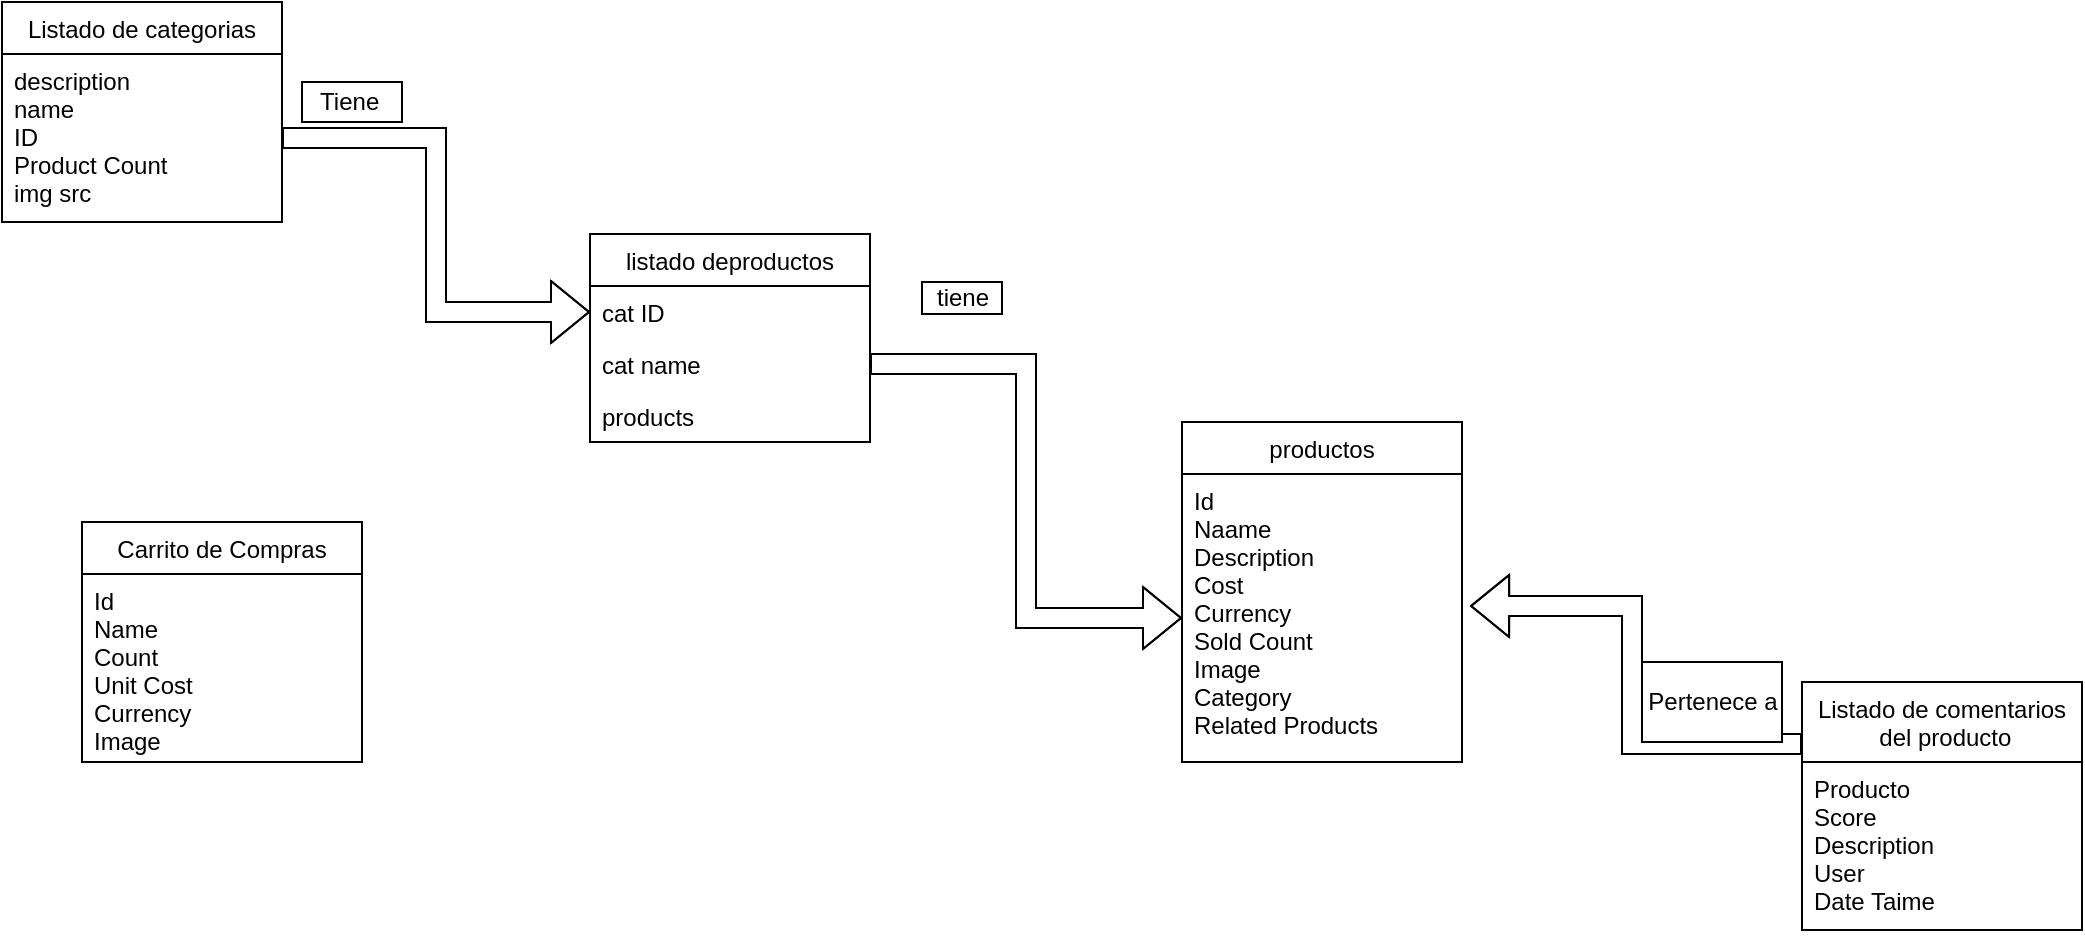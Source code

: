 <mxfile version="20.2.3" type="github">
  <diagram id="1KIuMfpzPwdHYrXs6pTj" name="Página-1">
    <mxGraphModel dx="868" dy="482" grid="1" gridSize="10" guides="1" tooltips="1" connect="1" arrows="1" fold="1" page="1" pageScale="1" pageWidth="827" pageHeight="1169" math="0" shadow="0">
      <root>
        <mxCell id="0" />
        <mxCell id="1" parent="0" />
        <mxCell id="cDu8sWclWB3xDDu5FwKi-1" value="Listado de categorias" style="swimlane;fontStyle=0;childLayout=stackLayout;horizontal=1;startSize=26;fillColor=none;horizontalStack=0;resizeParent=1;resizeParentMax=0;resizeLast=0;collapsible=1;marginBottom=0;" vertex="1" parent="1">
          <mxGeometry x="50" y="30" width="140" height="110" as="geometry" />
        </mxCell>
        <mxCell id="cDu8sWclWB3xDDu5FwKi-4" value="description&#xa;name&#xa;ID&#xa;Product Count&#xa;img src" style="text;strokeColor=none;fillColor=none;align=left;verticalAlign=top;spacingLeft=4;spacingRight=4;overflow=hidden;rotatable=0;points=[[0,0.5],[1,0.5]];portConstraint=eastwest;" vertex="1" parent="cDu8sWclWB3xDDu5FwKi-1">
          <mxGeometry y="26" width="140" height="84" as="geometry" />
        </mxCell>
        <mxCell id="cDu8sWclWB3xDDu5FwKi-5" value="listado deproductos" style="swimlane;fontStyle=0;childLayout=stackLayout;horizontal=1;startSize=26;fillColor=none;horizontalStack=0;resizeParent=1;resizeParentMax=0;resizeLast=0;collapsible=1;marginBottom=0;" vertex="1" parent="1">
          <mxGeometry x="344" y="146" width="140" height="104" as="geometry" />
        </mxCell>
        <mxCell id="cDu8sWclWB3xDDu5FwKi-6" value="cat ID" style="text;strokeColor=none;fillColor=none;align=left;verticalAlign=top;spacingLeft=4;spacingRight=4;overflow=hidden;rotatable=0;points=[[0,0.5],[1,0.5]];portConstraint=eastwest;" vertex="1" parent="cDu8sWclWB3xDDu5FwKi-5">
          <mxGeometry y="26" width="140" height="26" as="geometry" />
        </mxCell>
        <mxCell id="cDu8sWclWB3xDDu5FwKi-7" value="cat name" style="text;strokeColor=none;fillColor=none;align=left;verticalAlign=top;spacingLeft=4;spacingRight=4;overflow=hidden;rotatable=0;points=[[0,0.5],[1,0.5]];portConstraint=eastwest;" vertex="1" parent="cDu8sWclWB3xDDu5FwKi-5">
          <mxGeometry y="52" width="140" height="26" as="geometry" />
        </mxCell>
        <mxCell id="cDu8sWclWB3xDDu5FwKi-8" value="products" style="text;strokeColor=none;fillColor=none;align=left;verticalAlign=top;spacingLeft=4;spacingRight=4;overflow=hidden;rotatable=0;points=[[0,0.5],[1,0.5]];portConstraint=eastwest;" vertex="1" parent="cDu8sWclWB3xDDu5FwKi-5">
          <mxGeometry y="78" width="140" height="26" as="geometry" />
        </mxCell>
        <mxCell id="cDu8sWclWB3xDDu5FwKi-9" value="productos" style="swimlane;fontStyle=0;childLayout=stackLayout;horizontal=1;startSize=26;fillColor=none;horizontalStack=0;resizeParent=1;resizeParentMax=0;resizeLast=0;collapsible=1;marginBottom=0;" vertex="1" parent="1">
          <mxGeometry x="640" y="240" width="140" height="170" as="geometry" />
        </mxCell>
        <mxCell id="cDu8sWclWB3xDDu5FwKi-10" value="Id&#xa;Naame &#xa;Description&#xa;Cost&#xa;Currency&#xa;Sold Count&#xa;Image&#xa;Category&#xa;Related Products" style="text;strokeColor=none;fillColor=none;align=left;verticalAlign=top;spacingLeft=4;spacingRight=4;overflow=hidden;rotatable=0;points=[[0,0.5],[1,0.5]];portConstraint=eastwest;" vertex="1" parent="cDu8sWclWB3xDDu5FwKi-9">
          <mxGeometry y="26" width="140" height="144" as="geometry" />
        </mxCell>
        <mxCell id="cDu8sWclWB3xDDu5FwKi-33" style="edgeStyle=orthogonalEdgeStyle;shape=flexArrow;rounded=0;orthogonalLoop=1;jettySize=auto;html=1;exitX=0;exitY=0.25;exitDx=0;exitDy=0;entryX=1.029;entryY=0.458;entryDx=0;entryDy=0;entryPerimeter=0;" edge="1" parent="1" source="cDu8sWclWB3xDDu5FwKi-15" target="cDu8sWclWB3xDDu5FwKi-10">
          <mxGeometry relative="1" as="geometry" />
        </mxCell>
        <mxCell id="cDu8sWclWB3xDDu5FwKi-15" value="Listado de comentarios&#xa; del producto" style="swimlane;fontStyle=0;childLayout=stackLayout;horizontal=1;startSize=40;fillColor=none;horizontalStack=0;resizeParent=1;resizeParentMax=0;resizeLast=0;collapsible=1;marginBottom=0;" vertex="1" parent="1">
          <mxGeometry x="950" y="370" width="140" height="124" as="geometry" />
        </mxCell>
        <mxCell id="cDu8sWclWB3xDDu5FwKi-16" value="Producto&#xa;Score&#xa;Description&#xa;User &#xa;Date Taime" style="text;strokeColor=none;fillColor=none;align=left;verticalAlign=top;spacingLeft=4;spacingRight=4;overflow=hidden;rotatable=0;points=[[0,0.5],[1,0.5]];portConstraint=eastwest;" vertex="1" parent="cDu8sWclWB3xDDu5FwKi-15">
          <mxGeometry y="40" width="140" height="84" as="geometry" />
        </mxCell>
        <mxCell id="cDu8sWclWB3xDDu5FwKi-19" value="Carrito de Compras" style="swimlane;fontStyle=0;childLayout=stackLayout;horizontal=1;startSize=26;fillColor=none;horizontalStack=0;resizeParent=1;resizeParentMax=0;resizeLast=0;collapsible=1;marginBottom=0;" vertex="1" parent="1">
          <mxGeometry x="90" y="290" width="140" height="120" as="geometry" />
        </mxCell>
        <mxCell id="cDu8sWclWB3xDDu5FwKi-20" value="Id&#xa;Name&#xa;Count&#xa;Unit Cost&#xa;Currency&#xa;Image" style="text;strokeColor=none;fillColor=none;align=left;verticalAlign=top;spacingLeft=4;spacingRight=4;overflow=hidden;rotatable=0;points=[[0,0.5],[1,0.5]];portConstraint=eastwest;" vertex="1" parent="cDu8sWclWB3xDDu5FwKi-19">
          <mxGeometry y="26" width="140" height="94" as="geometry" />
        </mxCell>
        <mxCell id="cDu8sWclWB3xDDu5FwKi-25" value="" style="edgeStyle=orthogonalEdgeStyle;shape=flexArrow;rounded=0;orthogonalLoop=1;jettySize=auto;html=1;" edge="1" parent="1" source="cDu8sWclWB3xDDu5FwKi-4" target="cDu8sWclWB3xDDu5FwKi-6">
          <mxGeometry relative="1" as="geometry" />
        </mxCell>
        <mxCell id="cDu8sWclWB3xDDu5FwKi-26" value="" style="edgeStyle=orthogonalEdgeStyle;shape=flexArrow;rounded=0;orthogonalLoop=1;jettySize=auto;html=1;" edge="1" parent="1" source="cDu8sWclWB3xDDu5FwKi-7" target="cDu8sWclWB3xDDu5FwKi-10">
          <mxGeometry relative="1" as="geometry" />
        </mxCell>
        <mxCell id="cDu8sWclWB3xDDu5FwKi-30" value="Tiene&amp;nbsp;" style="html=1;" vertex="1" parent="1">
          <mxGeometry x="200" y="70" width="50" height="20" as="geometry" />
        </mxCell>
        <mxCell id="cDu8sWclWB3xDDu5FwKi-32" value="tiene" style="html=1;" vertex="1" parent="1">
          <mxGeometry x="510" y="170" width="40" height="16" as="geometry" />
        </mxCell>
        <mxCell id="cDu8sWclWB3xDDu5FwKi-34" value="Pertenece a" style="html=1;" vertex="1" parent="1">
          <mxGeometry x="870" y="360" width="70" height="40" as="geometry" />
        </mxCell>
      </root>
    </mxGraphModel>
  </diagram>
</mxfile>
